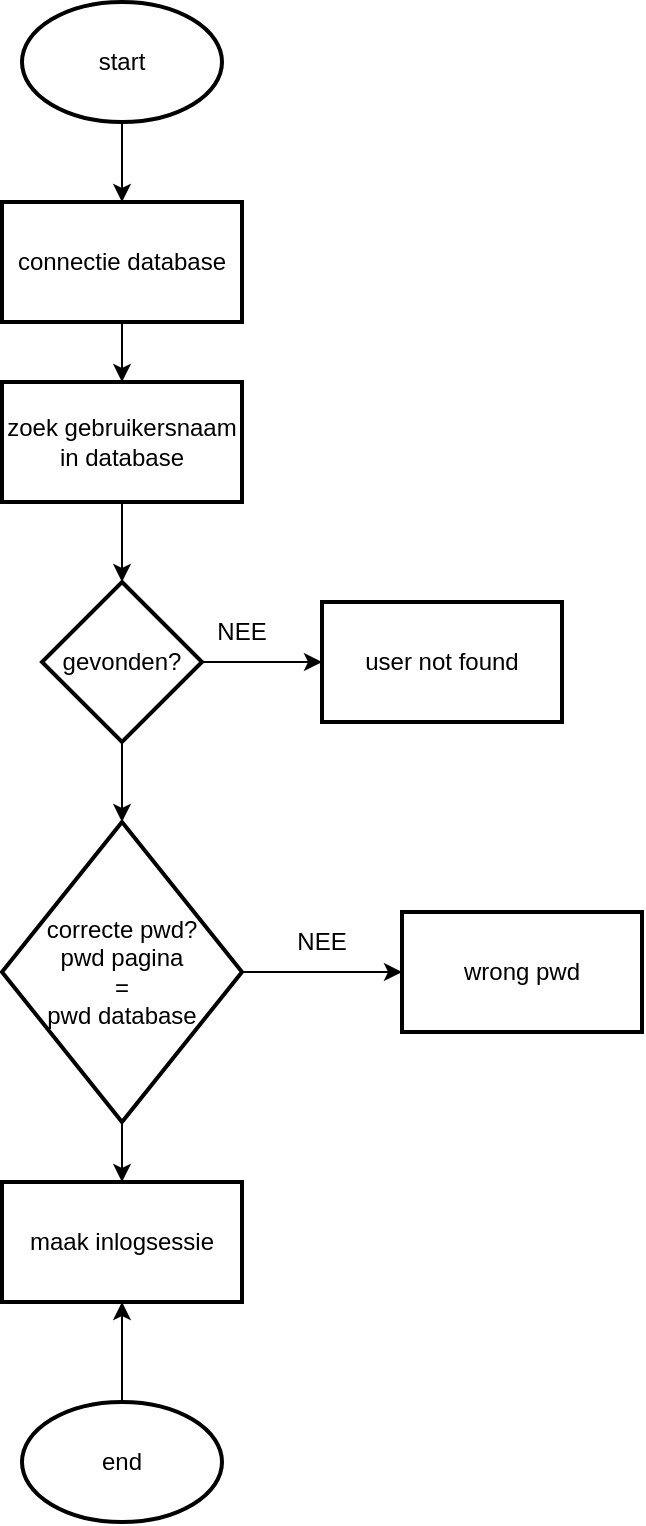 <mxfile version="28.1.2">
  <diagram name="Page-1" id="Lj8pxWr0ldZrM_w-8ilC">
    <mxGraphModel dx="1303" dy="903" grid="1" gridSize="10" guides="1" tooltips="1" connect="1" arrows="1" fold="1" page="1" pageScale="1" pageWidth="827" pageHeight="1169" math="0" shadow="0">
      <root>
        <mxCell id="0" />
        <mxCell id="1" parent="0" />
        <mxCell id="0gbiQ5U8VDFo_xT2LQ8A-12" value="" style="edgeStyle=orthogonalEdgeStyle;rounded=0;orthogonalLoop=1;jettySize=auto;html=1;" edge="1" parent="1" source="0gbiQ5U8VDFo_xT2LQ8A-8" target="0gbiQ5U8VDFo_xT2LQ8A-11">
          <mxGeometry relative="1" as="geometry" />
        </mxCell>
        <mxCell id="0gbiQ5U8VDFo_xT2LQ8A-8" value="start" style="strokeWidth=2;html=1;shape=mxgraph.flowchart.start_1;whiteSpace=wrap;" vertex="1" parent="1">
          <mxGeometry x="90" y="10" width="100" height="60" as="geometry" />
        </mxCell>
        <mxCell id="0gbiQ5U8VDFo_xT2LQ8A-14" value="" style="edgeStyle=orthogonalEdgeStyle;rounded=0;orthogonalLoop=1;jettySize=auto;html=1;" edge="1" parent="1" source="0gbiQ5U8VDFo_xT2LQ8A-11" target="0gbiQ5U8VDFo_xT2LQ8A-13">
          <mxGeometry relative="1" as="geometry" />
        </mxCell>
        <mxCell id="0gbiQ5U8VDFo_xT2LQ8A-11" value="connectie database" style="whiteSpace=wrap;html=1;strokeWidth=2;" vertex="1" parent="1">
          <mxGeometry x="80" y="110" width="120" height="60" as="geometry" />
        </mxCell>
        <mxCell id="0gbiQ5U8VDFo_xT2LQ8A-19" value="" style="edgeStyle=orthogonalEdgeStyle;rounded=0;orthogonalLoop=1;jettySize=auto;html=1;" edge="1" parent="1" source="0gbiQ5U8VDFo_xT2LQ8A-13" target="0gbiQ5U8VDFo_xT2LQ8A-18">
          <mxGeometry relative="1" as="geometry" />
        </mxCell>
        <mxCell id="0gbiQ5U8VDFo_xT2LQ8A-13" value="zoek gebruikersnaam&lt;div&gt;in database&lt;/div&gt;" style="whiteSpace=wrap;html=1;strokeWidth=2;" vertex="1" parent="1">
          <mxGeometry x="80" y="200" width="120" height="60" as="geometry" />
        </mxCell>
        <mxCell id="0gbiQ5U8VDFo_xT2LQ8A-21" value="" style="edgeStyle=orthogonalEdgeStyle;rounded=0;orthogonalLoop=1;jettySize=auto;html=1;" edge="1" parent="1" source="0gbiQ5U8VDFo_xT2LQ8A-18" target="0gbiQ5U8VDFo_xT2LQ8A-20">
          <mxGeometry relative="1" as="geometry" />
        </mxCell>
        <mxCell id="0gbiQ5U8VDFo_xT2LQ8A-26" value="" style="edgeStyle=orthogonalEdgeStyle;rounded=0;orthogonalLoop=1;jettySize=auto;html=1;" edge="1" parent="1" source="0gbiQ5U8VDFo_xT2LQ8A-18" target="0gbiQ5U8VDFo_xT2LQ8A-25">
          <mxGeometry relative="1" as="geometry" />
        </mxCell>
        <mxCell id="0gbiQ5U8VDFo_xT2LQ8A-18" value="gevonden?" style="rhombus;whiteSpace=wrap;html=1;strokeWidth=2;" vertex="1" parent="1">
          <mxGeometry x="100" y="300" width="80" height="80" as="geometry" />
        </mxCell>
        <mxCell id="0gbiQ5U8VDFo_xT2LQ8A-20" value="user not found" style="whiteSpace=wrap;html=1;strokeWidth=2;" vertex="1" parent="1">
          <mxGeometry x="240" y="310" width="120" height="60" as="geometry" />
        </mxCell>
        <mxCell id="0gbiQ5U8VDFo_xT2LQ8A-22" value="NEE" style="text;html=1;align=center;verticalAlign=middle;whiteSpace=wrap;rounded=0;" vertex="1" parent="1">
          <mxGeometry x="170" y="310" width="60" height="30" as="geometry" />
        </mxCell>
        <mxCell id="0gbiQ5U8VDFo_xT2LQ8A-28" value="" style="edgeStyle=orthogonalEdgeStyle;rounded=0;orthogonalLoop=1;jettySize=auto;html=1;" edge="1" parent="1" source="0gbiQ5U8VDFo_xT2LQ8A-25" target="0gbiQ5U8VDFo_xT2LQ8A-27">
          <mxGeometry relative="1" as="geometry" />
        </mxCell>
        <mxCell id="0gbiQ5U8VDFo_xT2LQ8A-31" value="" style="edgeStyle=orthogonalEdgeStyle;rounded=0;orthogonalLoop=1;jettySize=auto;html=1;" edge="1" parent="1" source="0gbiQ5U8VDFo_xT2LQ8A-25" target="0gbiQ5U8VDFo_xT2LQ8A-30">
          <mxGeometry relative="1" as="geometry" />
        </mxCell>
        <mxCell id="0gbiQ5U8VDFo_xT2LQ8A-25" value="correcte pwd?&lt;div&gt;pwd pagina&lt;/div&gt;&lt;div&gt;=&lt;/div&gt;&lt;div&gt;pwd database&lt;/div&gt;" style="rhombus;whiteSpace=wrap;html=1;strokeWidth=2;" vertex="1" parent="1">
          <mxGeometry x="80" y="420" width="120" height="150" as="geometry" />
        </mxCell>
        <mxCell id="0gbiQ5U8VDFo_xT2LQ8A-27" value="wrong pwd" style="whiteSpace=wrap;html=1;strokeWidth=2;" vertex="1" parent="1">
          <mxGeometry x="280" y="465" width="120" height="60" as="geometry" />
        </mxCell>
        <mxCell id="0gbiQ5U8VDFo_xT2LQ8A-29" value="NEE" style="text;html=1;align=center;verticalAlign=middle;whiteSpace=wrap;rounded=0;" vertex="1" parent="1">
          <mxGeometry x="210" y="465" width="60" height="30" as="geometry" />
        </mxCell>
        <mxCell id="0gbiQ5U8VDFo_xT2LQ8A-30" value="maak inlogsessie" style="whiteSpace=wrap;html=1;strokeWidth=2;" vertex="1" parent="1">
          <mxGeometry x="80" y="600" width="120" height="60" as="geometry" />
        </mxCell>
        <mxCell id="0gbiQ5U8VDFo_xT2LQ8A-34" value="" style="edgeStyle=orthogonalEdgeStyle;rounded=0;orthogonalLoop=1;jettySize=auto;html=1;" edge="1" parent="1" source="0gbiQ5U8VDFo_xT2LQ8A-33" target="0gbiQ5U8VDFo_xT2LQ8A-30">
          <mxGeometry relative="1" as="geometry" />
        </mxCell>
        <mxCell id="0gbiQ5U8VDFo_xT2LQ8A-33" value="end" style="strokeWidth=2;html=1;shape=mxgraph.flowchart.start_1;whiteSpace=wrap;" vertex="1" parent="1">
          <mxGeometry x="90" y="710" width="100" height="60" as="geometry" />
        </mxCell>
      </root>
    </mxGraphModel>
  </diagram>
</mxfile>
